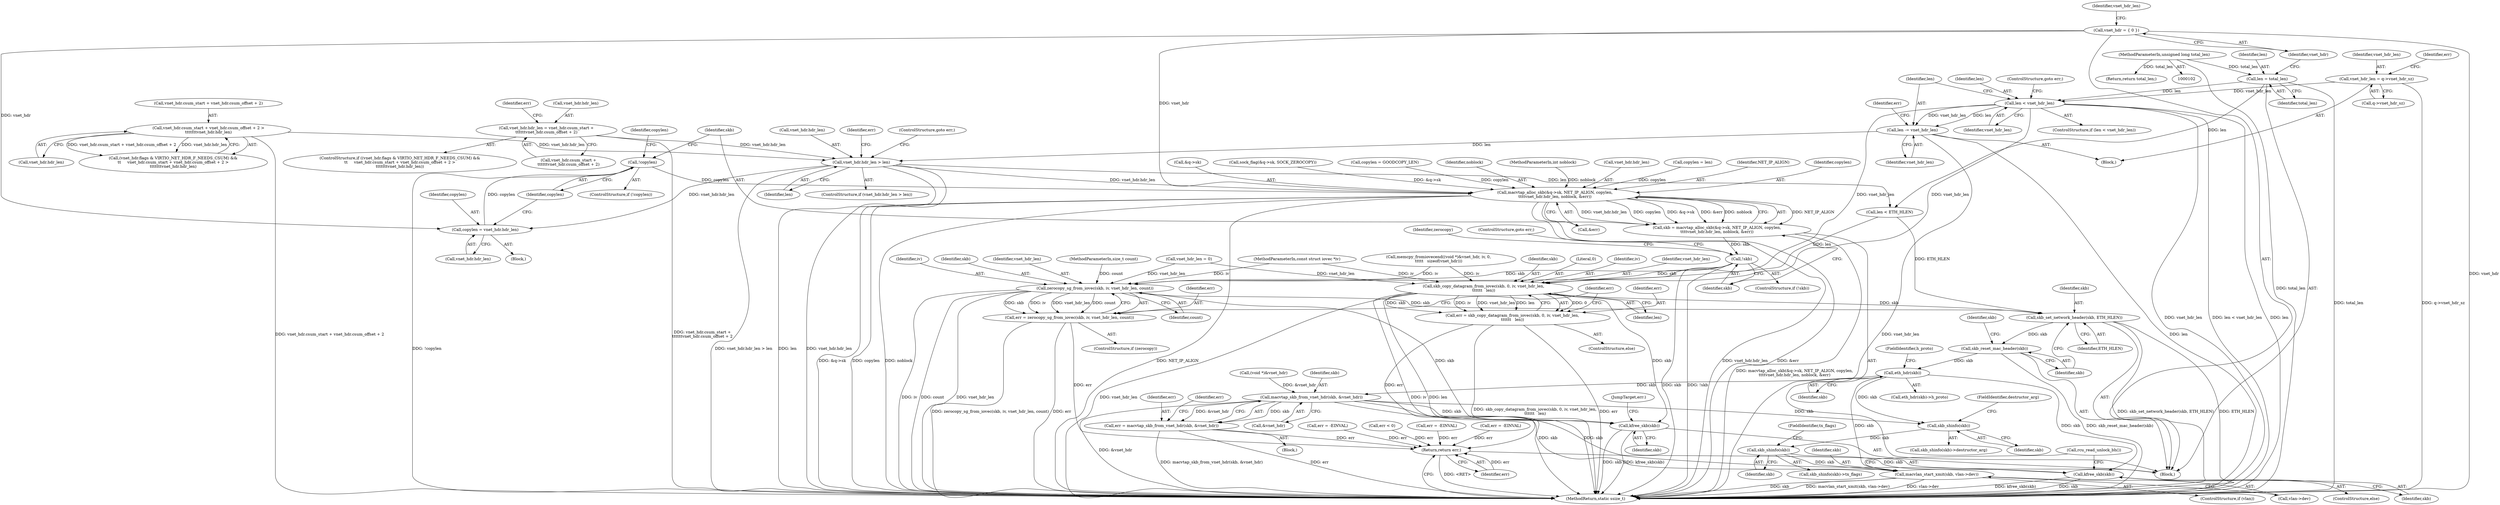 digraph "1_linux_b92946e2919134ebe2a4083e4302236295ea2a73@API" {
"1000248" [label="(Call,!copylen)"];
"1000242" [label="(Call,copylen = vnet_hdr.hdr_len)"];
"1000207" [label="(Call,vnet_hdr.hdr_len > len)"];
"1000176" [label="(Call,vnet_hdr.csum_start + vnet_hdr.csum_offset + 2 >\n\t\t\t\t\t\t\tvnet_hdr.hdr_len)"];
"1000189" [label="(Call,vnet_hdr.hdr_len = vnet_hdr.csum_start +\n\t\t\t\t\t\tvnet_hdr.csum_offset + 2)"];
"1000150" [label="(Call,len -= vnet_hdr_len)"];
"1000146" [label="(Call,len < vnet_hdr_len)"];
"1000113" [label="(Call,len = total_len)"];
"1000106" [label="(MethodParameterIn,unsigned long total_len)"];
"1000136" [label="(Call,vnet_hdr_len = q->vnet_hdr_sz)"];
"1000118" [label="(Call,vnet_hdr = { 0 })"];
"1000259" [label="(Call,macvtap_alloc_skb(&q->sk, NET_IP_ALIGN, copylen,\n\t\t\t\tvnet_hdr.hdr_len, noblock, &err))"];
"1000257" [label="(Call,skb = macvtap_alloc_skb(&q->sk, NET_IP_ALIGN, copylen,\n\t\t\t\tvnet_hdr.hdr_len, noblock, &err))"];
"1000273" [label="(Call,!skb)"];
"1000280" [label="(Call,zerocopy_sg_from_iovec(skb, iv, vnet_hdr_len, count))"];
"1000278" [label="(Call,err = zerocopy_sg_from_iovec(skb, iv, vnet_hdr_len, count))"];
"1000381" [label="(Return,return err;)"];
"1000297" [label="(Call,skb_set_network_header(skb, ETH_HLEN))"];
"1000300" [label="(Call,skb_reset_mac_header(skb))"];
"1000307" [label="(Call,eth_hdr(skb))"];
"1000315" [label="(Call,macvtap_skb_from_vnet_hdr(skb, &vnet_hdr))"];
"1000313" [label="(Call,err = macvtap_skb_from_vnet_hdr(skb, &vnet_hdr))"];
"1000334" [label="(Call,skb_shinfo(skb))"];
"1000342" [label="(Call,skb_shinfo(skb))"];
"1000348" [label="(Call,macvlan_start_xmit(skb, vlan->dev))"];
"1000354" [label="(Call,kfree_skb(skb))"];
"1000360" [label="(Call,kfree_skb(skb))"];
"1000288" [label="(Call,skb_copy_datagram_from_iovec(skb, 0, iv, vnet_hdr_len,\n\t\t\t\t\t\t   len))"];
"1000286" [label="(Call,err = skb_copy_datagram_from_iovec(skb, 0, iv, vnet_hdr_len,\n\t\t\t\t\t\t   len))"];
"1000353" [label="(ControlStructure,else)"];
"1000219" [label="(Call,len < ETH_HLEN)"];
"1000202" [label="(Call,err = -EINVAL)"];
"1000115" [label="(Identifier,total_len)"];
"1000350" [label="(Call,vlan->dev)"];
"1000278" [label="(Call,err = zerocopy_sg_from_iovec(skb, iv, vnet_hdr_len, count))"];
"1000336" [label="(FieldIdentifier,destructor_arg)"];
"1000354" [label="(Call,kfree_skb(skb))"];
"1000281" [label="(Identifier,skb)"];
"1000315" [label="(Call,macvtap_skb_from_vnet_hdr(skb, &vnet_hdr))"];
"1000135" [label="(Block,)"];
"1000214" [label="(Identifier,err)"];
"1000270" [label="(Call,&err)"];
"1000265" [label="(Identifier,copylen)"];
"1000203" [label="(Identifier,err)"];
"1000155" [label="(Call,memcpy_fromiovecend((void *)&vnet_hdr, iv, 0,\n\t\t\t\t\t   sizeof(vnet_hdr)))"];
"1000176" [label="(Call,vnet_hdr.csum_start + vnet_hdr.csum_offset + 2 >\n\t\t\t\t\t\t\tvnet_hdr.hdr_len)"];
"1000314" [label="(Identifier,err)"];
"1000308" [label="(Identifier,skb)"];
"1000190" [label="(Call,vnet_hdr.hdr_len)"];
"1000335" [label="(Identifier,skb)"];
"1000349" [label="(Identifier,skb)"];
"1000279" [label="(Identifier,err)"];
"1000243" [label="(Identifier,copylen)"];
"1000146" [label="(Call,len < vnet_hdr_len)"];
"1000292" [label="(Identifier,vnet_hdr_len)"];
"1000114" [label="(Identifier,len)"];
"1000241" [label="(Block,)"];
"1000342" [label="(Call,skb_shinfo(skb))"];
"1000312" [label="(Block,)"];
"1000341" [label="(Call,skb_shinfo(skb)->tx_flags)"];
"1000113" [label="(Call,len = total_len)"];
"1000106" [label="(MethodParameterIn,unsigned long total_len)"];
"1000145" [label="(ControlStructure,if (len < vnet_hdr_len))"];
"1000189" [label="(Call,vnet_hdr.hdr_len = vnet_hdr.csum_start +\n\t\t\t\t\t\tvnet_hdr.csum_offset + 2)"];
"1000307" [label="(Call,eth_hdr(skb))"];
"1000300" [label="(Call,skb_reset_mac_header(skb))"];
"1000346" [label="(ControlStructure,if (vlan))"];
"1000186" [label="(Call,vnet_hdr.hdr_len)"];
"1000152" [label="(Identifier,vnet_hdr_len)"];
"1000383" [label="(MethodReturn,static ssize_t)"];
"1000258" [label="(Identifier,skb)"];
"1000272" [label="(ControlStructure,if (!skb))"];
"1000119" [label="(Identifier,vnet_hdr)"];
"1000156" [label="(Call,(void *)&vnet_hdr)"];
"1000334" [label="(Call,skb_shinfo(skb))"];
"1000212" [label="(ControlStructure,goto err;)"];
"1000316" [label="(Identifier,skb)"];
"1000165" [label="(Call,err < 0)"];
"1000260" [label="(Call,&q->sk)"];
"1000297" [label="(Call,skb_set_network_header(skb, ETH_HLEN))"];
"1000285" [label="(ControlStructure,else)"];
"1000121" [label="(Call,vnet_hdr_len = 0)"];
"1000289" [label="(Identifier,skb)"];
"1000137" [label="(Identifier,vnet_hdr_len)"];
"1000283" [label="(Identifier,vnet_hdr_len)"];
"1000244" [label="(Call,vnet_hdr.hdr_len)"];
"1000344" [label="(FieldIdentifier,tx_flags)"];
"1000257" [label="(Call,skb = macvtap_alloc_skb(&q->sk, NET_IP_ALIGN, copylen,\n\t\t\t\tvnet_hdr.hdr_len, noblock, &err))"];
"1000242" [label="(Call,copylen = vnet_hdr.hdr_len)"];
"1000295" [label="(Identifier,err)"];
"1000381" [label="(Return,return err;)"];
"1000107" [label="(MethodParameterIn,size_t count)"];
"1000151" [label="(Identifier,len)"];
"1000177" [label="(Call,vnet_hdr.csum_start + vnet_hdr.csum_offset + 2)"];
"1000248" [label="(Call,!copylen)"];
"1000343" [label="(Identifier,skb)"];
"1000288" [label="(Call,skb_copy_datagram_from_iovec(skb, 0, iv, vnet_hdr_len,\n\t\t\t\t\t\t   len))"];
"1000105" [label="(MethodParameterIn,const struct iovec *iv)"];
"1000320" [label="(Identifier,err)"];
"1000274" [label="(Identifier,skb)"];
"1000277" [label="(Identifier,zerocopy)"];
"1000251" [label="(Identifier,copylen)"];
"1000304" [label="(Identifier,skb)"];
"1000230" [label="(Call,sock_flag(&q->sk, SOCK_ZEROCOPY))"];
"1000150" [label="(Call,len -= vnet_hdr_len)"];
"1000169" [label="(ControlStructure,if ((vnet_hdr.flags & VIRTIO_NET_HDR_F_NEEDS_CSUM) &&\n\t\t     vnet_hdr.csum_start + vnet_hdr.csum_offset + 2 >\n\t\t\t\t\t\t\tvnet_hdr.hdr_len))"];
"1000276" [label="(ControlStructure,if (zerocopy))"];
"1000313" [label="(Call,err = macvtap_skb_from_vnet_hdr(skb, &vnet_hdr))"];
"1000306" [label="(Call,eth_hdr(skb)->h_proto)"];
"1000348" [label="(Call,macvlan_start_xmit(skb, vlan->dev))"];
"1000290" [label="(Literal,0)"];
"1000249" [label="(Identifier,copylen)"];
"1000206" [label="(ControlStructure,if (vnet_hdr.hdr_len > len))"];
"1000250" [label="(Call,copylen = GOODCOPY_LEN)"];
"1000293" [label="(Identifier,len)"];
"1000141" [label="(Call,err = -EINVAL)"];
"1000247" [label="(ControlStructure,if (!copylen))"];
"1000360" [label="(Call,kfree_skb(skb))"];
"1000148" [label="(Identifier,vnet_hdr_len)"];
"1000361" [label="(Identifier,skb)"];
"1000269" [label="(Identifier,noblock)"];
"1000333" [label="(Call,skb_shinfo(skb)->destructor_arg)"];
"1000109" [label="(Block,)"];
"1000309" [label="(FieldIdentifier,h_proto)"];
"1000118" [label="(Call,vnet_hdr = { 0 })"];
"1000286" [label="(Call,err = skb_copy_datagram_from_iovec(skb, 0, iv, vnet_hdr_len,\n\t\t\t\t\t\t   len))"];
"1000357" [label="(Return,return total_len;)"];
"1000211" [label="(Identifier,len)"];
"1000284" [label="(Identifier,count)"];
"1000298" [label="(Identifier,skb)"];
"1000207" [label="(Call,vnet_hdr.hdr_len > len)"];
"1000136" [label="(Call,vnet_hdr_len = q->vnet_hdr_sz)"];
"1000299" [label="(Identifier,ETH_HLEN)"];
"1000108" [label="(MethodParameterIn,int noblock)"];
"1000266" [label="(Call,vnet_hdr.hdr_len)"];
"1000280" [label="(Call,zerocopy_sg_from_iovec(skb, iv, vnet_hdr_len, count))"];
"1000273" [label="(Call,!skb)"];
"1000275" [label="(ControlStructure,goto err;)"];
"1000317" [label="(Call,&vnet_hdr)"];
"1000291" [label="(Identifier,iv)"];
"1000170" [label="(Call,(vnet_hdr.flags & VIRTIO_NET_HDR_F_NEEDS_CSUM) &&\n\t\t     vnet_hdr.csum_start + vnet_hdr.csum_offset + 2 >\n\t\t\t\t\t\t\tvnet_hdr.hdr_len)"];
"1000142" [label="(Identifier,err)"];
"1000208" [label="(Call,vnet_hdr.hdr_len)"];
"1000382" [label="(Identifier,err)"];
"1000301" [label="(Identifier,skb)"];
"1000254" [label="(Call,copylen = len)"];
"1000362" [label="(JumpTarget,err:)"];
"1000355" [label="(Identifier,skb)"];
"1000287" [label="(Identifier,err)"];
"1000213" [label="(Call,err = -EINVAL)"];
"1000282" [label="(Identifier,iv)"];
"1000264" [label="(Identifier,NET_IP_ALIGN)"];
"1000154" [label="(Identifier,err)"];
"1000138" [label="(Call,q->vnet_hdr_sz)"];
"1000122" [label="(Identifier,vnet_hdr_len)"];
"1000149" [label="(ControlStructure,goto err;)"];
"1000259" [label="(Call,macvtap_alloc_skb(&q->sk, NET_IP_ALIGN, copylen,\n\t\t\t\tvnet_hdr.hdr_len, noblock, &err))"];
"1000193" [label="(Call,vnet_hdr.csum_start +\n\t\t\t\t\t\tvnet_hdr.csum_offset + 2)"];
"1000356" [label="(Call,rcu_read_unlock_bh())"];
"1000147" [label="(Identifier,len)"];
"1000248" -> "1000247"  [label="AST: "];
"1000248" -> "1000249"  [label="CFG: "];
"1000249" -> "1000248"  [label="AST: "];
"1000251" -> "1000248"  [label="CFG: "];
"1000258" -> "1000248"  [label="CFG: "];
"1000248" -> "1000383"  [label="DDG: !copylen"];
"1000242" -> "1000248"  [label="DDG: copylen"];
"1000248" -> "1000259"  [label="DDG: copylen"];
"1000242" -> "1000241"  [label="AST: "];
"1000242" -> "1000244"  [label="CFG: "];
"1000243" -> "1000242"  [label="AST: "];
"1000244" -> "1000242"  [label="AST: "];
"1000249" -> "1000242"  [label="CFG: "];
"1000207" -> "1000242"  [label="DDG: vnet_hdr.hdr_len"];
"1000118" -> "1000242"  [label="DDG: vnet_hdr"];
"1000207" -> "1000206"  [label="AST: "];
"1000207" -> "1000211"  [label="CFG: "];
"1000208" -> "1000207"  [label="AST: "];
"1000211" -> "1000207"  [label="AST: "];
"1000212" -> "1000207"  [label="CFG: "];
"1000214" -> "1000207"  [label="CFG: "];
"1000207" -> "1000383"  [label="DDG: vnet_hdr.hdr_len"];
"1000207" -> "1000383"  [label="DDG: vnet_hdr.hdr_len > len"];
"1000207" -> "1000383"  [label="DDG: len"];
"1000176" -> "1000207"  [label="DDG: vnet_hdr.hdr_len"];
"1000189" -> "1000207"  [label="DDG: vnet_hdr.hdr_len"];
"1000150" -> "1000207"  [label="DDG: len"];
"1000207" -> "1000219"  [label="DDG: len"];
"1000207" -> "1000259"  [label="DDG: vnet_hdr.hdr_len"];
"1000176" -> "1000170"  [label="AST: "];
"1000176" -> "1000186"  [label="CFG: "];
"1000177" -> "1000176"  [label="AST: "];
"1000186" -> "1000176"  [label="AST: "];
"1000170" -> "1000176"  [label="CFG: "];
"1000176" -> "1000383"  [label="DDG: vnet_hdr.csum_start + vnet_hdr.csum_offset + 2"];
"1000176" -> "1000170"  [label="DDG: vnet_hdr.csum_start + vnet_hdr.csum_offset + 2"];
"1000176" -> "1000170"  [label="DDG: vnet_hdr.hdr_len"];
"1000189" -> "1000169"  [label="AST: "];
"1000189" -> "1000193"  [label="CFG: "];
"1000190" -> "1000189"  [label="AST: "];
"1000193" -> "1000189"  [label="AST: "];
"1000203" -> "1000189"  [label="CFG: "];
"1000189" -> "1000383"  [label="DDG: vnet_hdr.csum_start +\n\t\t\t\t\t\tvnet_hdr.csum_offset + 2"];
"1000150" -> "1000135"  [label="AST: "];
"1000150" -> "1000152"  [label="CFG: "];
"1000151" -> "1000150"  [label="AST: "];
"1000152" -> "1000150"  [label="AST: "];
"1000154" -> "1000150"  [label="CFG: "];
"1000150" -> "1000383"  [label="DDG: len"];
"1000150" -> "1000383"  [label="DDG: vnet_hdr_len"];
"1000146" -> "1000150"  [label="DDG: vnet_hdr_len"];
"1000146" -> "1000150"  [label="DDG: len"];
"1000146" -> "1000145"  [label="AST: "];
"1000146" -> "1000148"  [label="CFG: "];
"1000147" -> "1000146"  [label="AST: "];
"1000148" -> "1000146"  [label="AST: "];
"1000149" -> "1000146"  [label="CFG: "];
"1000151" -> "1000146"  [label="CFG: "];
"1000146" -> "1000383"  [label="DDG: vnet_hdr_len"];
"1000146" -> "1000383"  [label="DDG: len < vnet_hdr_len"];
"1000146" -> "1000383"  [label="DDG: len"];
"1000113" -> "1000146"  [label="DDG: len"];
"1000136" -> "1000146"  [label="DDG: vnet_hdr_len"];
"1000146" -> "1000280"  [label="DDG: vnet_hdr_len"];
"1000146" -> "1000288"  [label="DDG: vnet_hdr_len"];
"1000113" -> "1000109"  [label="AST: "];
"1000113" -> "1000115"  [label="CFG: "];
"1000114" -> "1000113"  [label="AST: "];
"1000115" -> "1000113"  [label="AST: "];
"1000119" -> "1000113"  [label="CFG: "];
"1000113" -> "1000383"  [label="DDG: total_len"];
"1000106" -> "1000113"  [label="DDG: total_len"];
"1000113" -> "1000219"  [label="DDG: len"];
"1000106" -> "1000102"  [label="AST: "];
"1000106" -> "1000383"  [label="DDG: total_len"];
"1000106" -> "1000357"  [label="DDG: total_len"];
"1000136" -> "1000135"  [label="AST: "];
"1000136" -> "1000138"  [label="CFG: "];
"1000137" -> "1000136"  [label="AST: "];
"1000138" -> "1000136"  [label="AST: "];
"1000142" -> "1000136"  [label="CFG: "];
"1000136" -> "1000383"  [label="DDG: q->vnet_hdr_sz"];
"1000118" -> "1000109"  [label="AST: "];
"1000118" -> "1000119"  [label="CFG: "];
"1000119" -> "1000118"  [label="AST: "];
"1000122" -> "1000118"  [label="CFG: "];
"1000118" -> "1000383"  [label="DDG: vnet_hdr"];
"1000118" -> "1000259"  [label="DDG: vnet_hdr"];
"1000259" -> "1000257"  [label="AST: "];
"1000259" -> "1000270"  [label="CFG: "];
"1000260" -> "1000259"  [label="AST: "];
"1000264" -> "1000259"  [label="AST: "];
"1000265" -> "1000259"  [label="AST: "];
"1000266" -> "1000259"  [label="AST: "];
"1000269" -> "1000259"  [label="AST: "];
"1000270" -> "1000259"  [label="AST: "];
"1000257" -> "1000259"  [label="CFG: "];
"1000259" -> "1000383"  [label="DDG: &q->sk"];
"1000259" -> "1000383"  [label="DDG: copylen"];
"1000259" -> "1000383"  [label="DDG: noblock"];
"1000259" -> "1000383"  [label="DDG: NET_IP_ALIGN"];
"1000259" -> "1000383"  [label="DDG: vnet_hdr.hdr_len"];
"1000259" -> "1000383"  [label="DDG: &err"];
"1000259" -> "1000257"  [label="DDG: NET_IP_ALIGN"];
"1000259" -> "1000257"  [label="DDG: vnet_hdr.hdr_len"];
"1000259" -> "1000257"  [label="DDG: copylen"];
"1000259" -> "1000257"  [label="DDG: &q->sk"];
"1000259" -> "1000257"  [label="DDG: &err"];
"1000259" -> "1000257"  [label="DDG: noblock"];
"1000230" -> "1000259"  [label="DDG: &q->sk"];
"1000250" -> "1000259"  [label="DDG: copylen"];
"1000254" -> "1000259"  [label="DDG: copylen"];
"1000108" -> "1000259"  [label="DDG: noblock"];
"1000257" -> "1000109"  [label="AST: "];
"1000258" -> "1000257"  [label="AST: "];
"1000274" -> "1000257"  [label="CFG: "];
"1000257" -> "1000383"  [label="DDG: macvtap_alloc_skb(&q->sk, NET_IP_ALIGN, copylen,\n\t\t\t\tvnet_hdr.hdr_len, noblock, &err)"];
"1000257" -> "1000273"  [label="DDG: skb"];
"1000273" -> "1000272"  [label="AST: "];
"1000273" -> "1000274"  [label="CFG: "];
"1000274" -> "1000273"  [label="AST: "];
"1000275" -> "1000273"  [label="CFG: "];
"1000277" -> "1000273"  [label="CFG: "];
"1000273" -> "1000383"  [label="DDG: skb"];
"1000273" -> "1000383"  [label="DDG: !skb"];
"1000273" -> "1000280"  [label="DDG: skb"];
"1000273" -> "1000288"  [label="DDG: skb"];
"1000280" -> "1000278"  [label="AST: "];
"1000280" -> "1000284"  [label="CFG: "];
"1000281" -> "1000280"  [label="AST: "];
"1000282" -> "1000280"  [label="AST: "];
"1000283" -> "1000280"  [label="AST: "];
"1000284" -> "1000280"  [label="AST: "];
"1000278" -> "1000280"  [label="CFG: "];
"1000280" -> "1000383"  [label="DDG: iv"];
"1000280" -> "1000383"  [label="DDG: count"];
"1000280" -> "1000383"  [label="DDG: vnet_hdr_len"];
"1000280" -> "1000278"  [label="DDG: skb"];
"1000280" -> "1000278"  [label="DDG: iv"];
"1000280" -> "1000278"  [label="DDG: vnet_hdr_len"];
"1000280" -> "1000278"  [label="DDG: count"];
"1000155" -> "1000280"  [label="DDG: iv"];
"1000105" -> "1000280"  [label="DDG: iv"];
"1000121" -> "1000280"  [label="DDG: vnet_hdr_len"];
"1000107" -> "1000280"  [label="DDG: count"];
"1000280" -> "1000297"  [label="DDG: skb"];
"1000280" -> "1000360"  [label="DDG: skb"];
"1000278" -> "1000276"  [label="AST: "];
"1000279" -> "1000278"  [label="AST: "];
"1000295" -> "1000278"  [label="CFG: "];
"1000278" -> "1000383"  [label="DDG: zerocopy_sg_from_iovec(skb, iv, vnet_hdr_len, count)"];
"1000278" -> "1000383"  [label="DDG: err"];
"1000278" -> "1000381"  [label="DDG: err"];
"1000381" -> "1000109"  [label="AST: "];
"1000381" -> "1000382"  [label="CFG: "];
"1000382" -> "1000381"  [label="AST: "];
"1000383" -> "1000381"  [label="CFG: "];
"1000381" -> "1000383"  [label="DDG: <RET>"];
"1000382" -> "1000381"  [label="DDG: err"];
"1000141" -> "1000381"  [label="DDG: err"];
"1000286" -> "1000381"  [label="DDG: err"];
"1000213" -> "1000381"  [label="DDG: err"];
"1000165" -> "1000381"  [label="DDG: err"];
"1000202" -> "1000381"  [label="DDG: err"];
"1000313" -> "1000381"  [label="DDG: err"];
"1000297" -> "1000109"  [label="AST: "];
"1000297" -> "1000299"  [label="CFG: "];
"1000298" -> "1000297"  [label="AST: "];
"1000299" -> "1000297"  [label="AST: "];
"1000301" -> "1000297"  [label="CFG: "];
"1000297" -> "1000383"  [label="DDG: skb_set_network_header(skb, ETH_HLEN)"];
"1000297" -> "1000383"  [label="DDG: ETH_HLEN"];
"1000288" -> "1000297"  [label="DDG: skb"];
"1000219" -> "1000297"  [label="DDG: ETH_HLEN"];
"1000297" -> "1000300"  [label="DDG: skb"];
"1000300" -> "1000109"  [label="AST: "];
"1000300" -> "1000301"  [label="CFG: "];
"1000301" -> "1000300"  [label="AST: "];
"1000304" -> "1000300"  [label="CFG: "];
"1000300" -> "1000383"  [label="DDG: skb_reset_mac_header(skb)"];
"1000300" -> "1000307"  [label="DDG: skb"];
"1000307" -> "1000306"  [label="AST: "];
"1000307" -> "1000308"  [label="CFG: "];
"1000308" -> "1000307"  [label="AST: "];
"1000309" -> "1000307"  [label="CFG: "];
"1000307" -> "1000315"  [label="DDG: skb"];
"1000307" -> "1000334"  [label="DDG: skb"];
"1000307" -> "1000348"  [label="DDG: skb"];
"1000307" -> "1000354"  [label="DDG: skb"];
"1000315" -> "1000313"  [label="AST: "];
"1000315" -> "1000317"  [label="CFG: "];
"1000316" -> "1000315"  [label="AST: "];
"1000317" -> "1000315"  [label="AST: "];
"1000313" -> "1000315"  [label="CFG: "];
"1000315" -> "1000383"  [label="DDG: &vnet_hdr"];
"1000315" -> "1000313"  [label="DDG: skb"];
"1000315" -> "1000313"  [label="DDG: &vnet_hdr"];
"1000156" -> "1000315"  [label="DDG: &vnet_hdr"];
"1000315" -> "1000334"  [label="DDG: skb"];
"1000315" -> "1000348"  [label="DDG: skb"];
"1000315" -> "1000354"  [label="DDG: skb"];
"1000315" -> "1000360"  [label="DDG: skb"];
"1000313" -> "1000312"  [label="AST: "];
"1000314" -> "1000313"  [label="AST: "];
"1000320" -> "1000313"  [label="CFG: "];
"1000313" -> "1000383"  [label="DDG: macvtap_skb_from_vnet_hdr(skb, &vnet_hdr)"];
"1000313" -> "1000383"  [label="DDG: err"];
"1000334" -> "1000333"  [label="AST: "];
"1000334" -> "1000335"  [label="CFG: "];
"1000335" -> "1000334"  [label="AST: "];
"1000336" -> "1000334"  [label="CFG: "];
"1000334" -> "1000342"  [label="DDG: skb"];
"1000342" -> "1000341"  [label="AST: "];
"1000342" -> "1000343"  [label="CFG: "];
"1000343" -> "1000342"  [label="AST: "];
"1000344" -> "1000342"  [label="CFG: "];
"1000342" -> "1000348"  [label="DDG: skb"];
"1000342" -> "1000354"  [label="DDG: skb"];
"1000348" -> "1000346"  [label="AST: "];
"1000348" -> "1000350"  [label="CFG: "];
"1000349" -> "1000348"  [label="AST: "];
"1000350" -> "1000348"  [label="AST: "];
"1000356" -> "1000348"  [label="CFG: "];
"1000348" -> "1000383"  [label="DDG: skb"];
"1000348" -> "1000383"  [label="DDG: macvlan_start_xmit(skb, vlan->dev)"];
"1000348" -> "1000383"  [label="DDG: vlan->dev"];
"1000354" -> "1000353"  [label="AST: "];
"1000354" -> "1000355"  [label="CFG: "];
"1000355" -> "1000354"  [label="AST: "];
"1000356" -> "1000354"  [label="CFG: "];
"1000354" -> "1000383"  [label="DDG: kfree_skb(skb)"];
"1000354" -> "1000383"  [label="DDG: skb"];
"1000360" -> "1000109"  [label="AST: "];
"1000360" -> "1000361"  [label="CFG: "];
"1000361" -> "1000360"  [label="AST: "];
"1000362" -> "1000360"  [label="CFG: "];
"1000360" -> "1000383"  [label="DDG: skb"];
"1000360" -> "1000383"  [label="DDG: kfree_skb(skb)"];
"1000288" -> "1000360"  [label="DDG: skb"];
"1000288" -> "1000286"  [label="AST: "];
"1000288" -> "1000293"  [label="CFG: "];
"1000289" -> "1000288"  [label="AST: "];
"1000290" -> "1000288"  [label="AST: "];
"1000291" -> "1000288"  [label="AST: "];
"1000292" -> "1000288"  [label="AST: "];
"1000293" -> "1000288"  [label="AST: "];
"1000286" -> "1000288"  [label="CFG: "];
"1000288" -> "1000383"  [label="DDG: iv"];
"1000288" -> "1000383"  [label="DDG: vnet_hdr_len"];
"1000288" -> "1000383"  [label="DDG: len"];
"1000288" -> "1000286"  [label="DDG: 0"];
"1000288" -> "1000286"  [label="DDG: skb"];
"1000288" -> "1000286"  [label="DDG: iv"];
"1000288" -> "1000286"  [label="DDG: vnet_hdr_len"];
"1000288" -> "1000286"  [label="DDG: len"];
"1000155" -> "1000288"  [label="DDG: iv"];
"1000105" -> "1000288"  [label="DDG: iv"];
"1000121" -> "1000288"  [label="DDG: vnet_hdr_len"];
"1000219" -> "1000288"  [label="DDG: len"];
"1000286" -> "1000285"  [label="AST: "];
"1000287" -> "1000286"  [label="AST: "];
"1000295" -> "1000286"  [label="CFG: "];
"1000286" -> "1000383"  [label="DDG: err"];
"1000286" -> "1000383"  [label="DDG: skb_copy_datagram_from_iovec(skb, 0, iv, vnet_hdr_len,\n\t\t\t\t\t\t   len)"];
}
